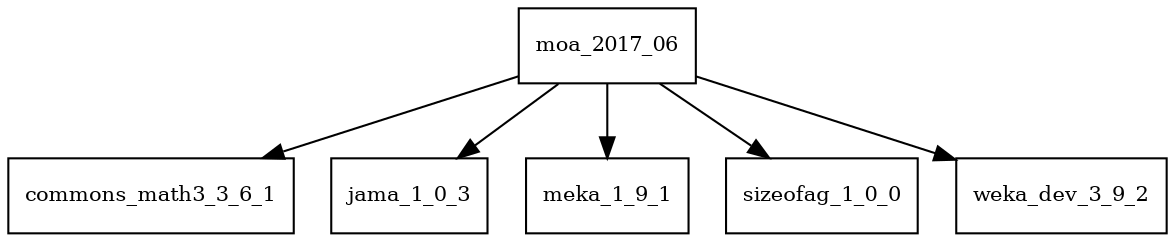 digraph moa_2017_06_dependencies {
  node [shape = box, fontsize=10.0];
  moa_2017_06 -> commons_math3_3_6_1;
  moa_2017_06 -> jama_1_0_3;
  moa_2017_06 -> meka_1_9_1;
  moa_2017_06 -> sizeofag_1_0_0;
  moa_2017_06 -> weka_dev_3_9_2;
}
